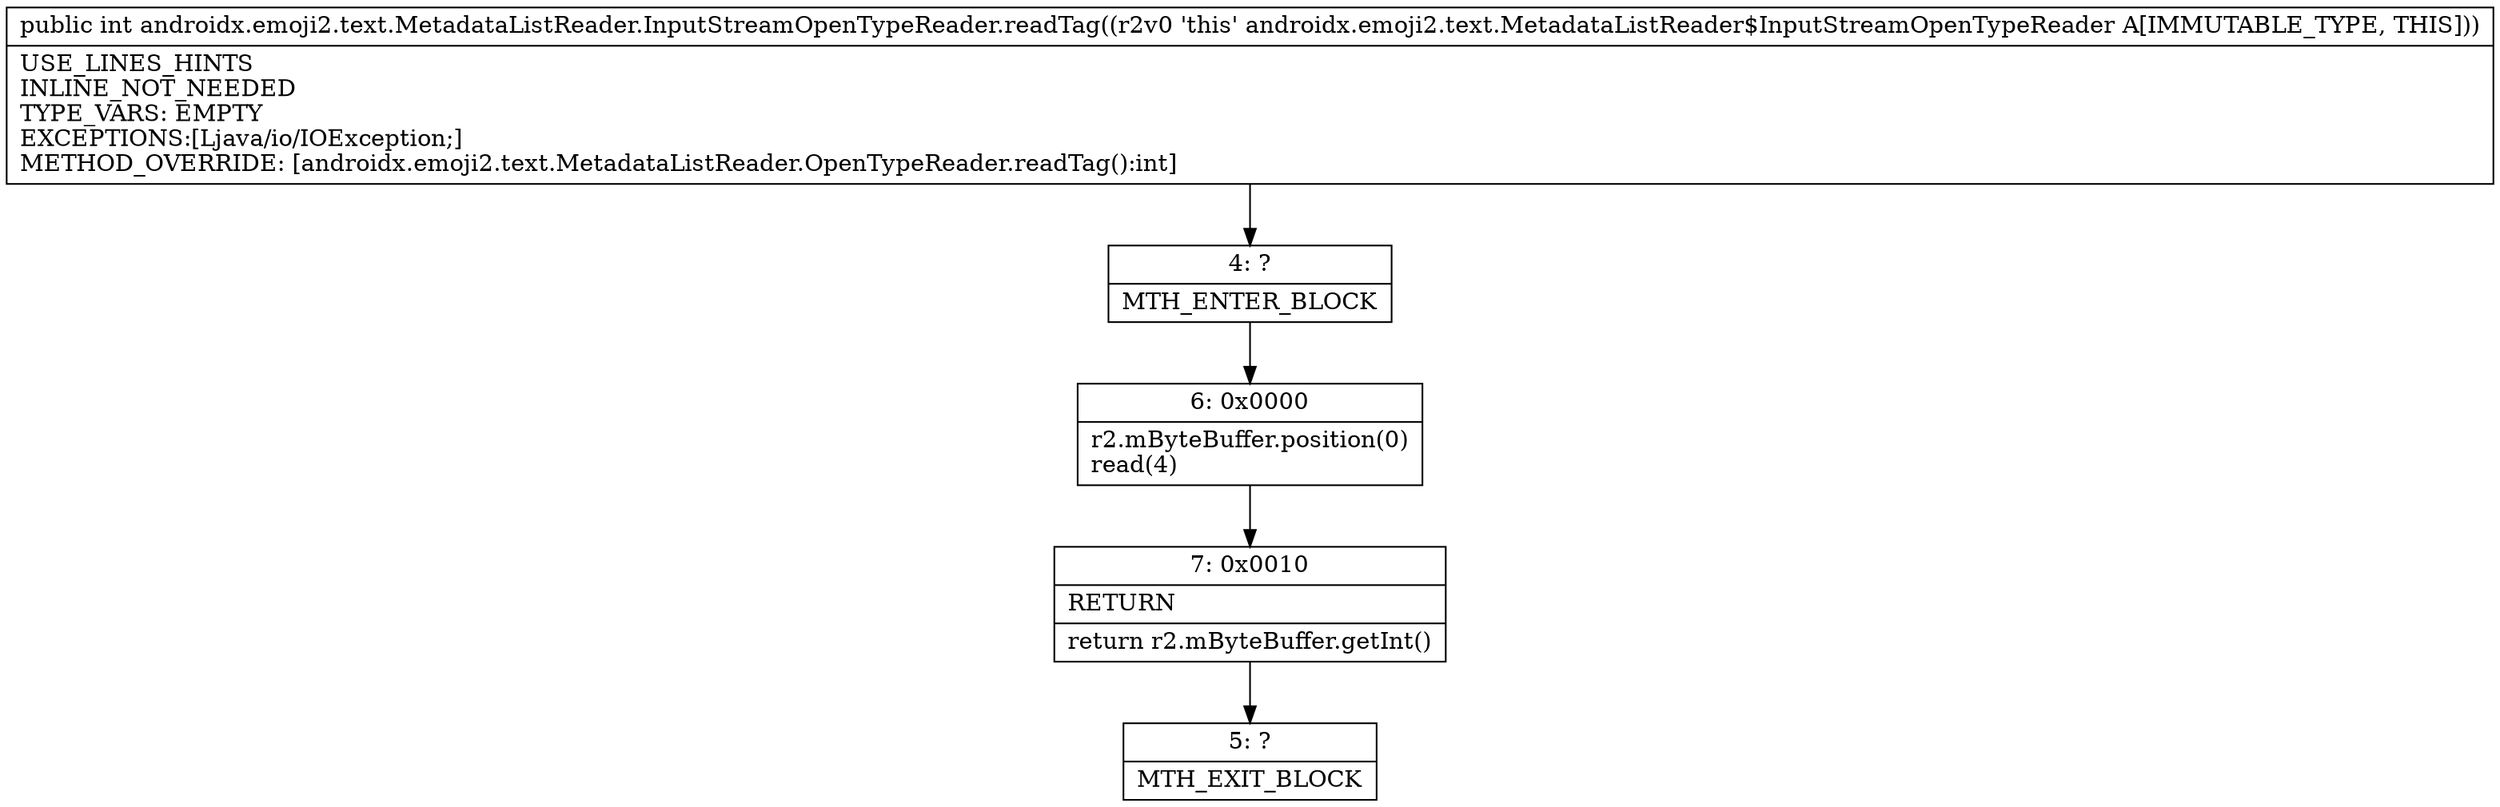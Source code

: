 digraph "CFG forandroidx.emoji2.text.MetadataListReader.InputStreamOpenTypeReader.readTag()I" {
Node_4 [shape=record,label="{4\:\ ?|MTH_ENTER_BLOCK\l}"];
Node_6 [shape=record,label="{6\:\ 0x0000|r2.mByteBuffer.position(0)\lread(4)\l}"];
Node_7 [shape=record,label="{7\:\ 0x0010|RETURN\l|return r2.mByteBuffer.getInt()\l}"];
Node_5 [shape=record,label="{5\:\ ?|MTH_EXIT_BLOCK\l}"];
MethodNode[shape=record,label="{public int androidx.emoji2.text.MetadataListReader.InputStreamOpenTypeReader.readTag((r2v0 'this' androidx.emoji2.text.MetadataListReader$InputStreamOpenTypeReader A[IMMUTABLE_TYPE, THIS]))  | USE_LINES_HINTS\lINLINE_NOT_NEEDED\lTYPE_VARS: EMPTY\lEXCEPTIONS:[Ljava\/io\/IOException;]\lMETHOD_OVERRIDE: [androidx.emoji2.text.MetadataListReader.OpenTypeReader.readTag():int]\l}"];
MethodNode -> Node_4;Node_4 -> Node_6;
Node_6 -> Node_7;
Node_7 -> Node_5;
}

